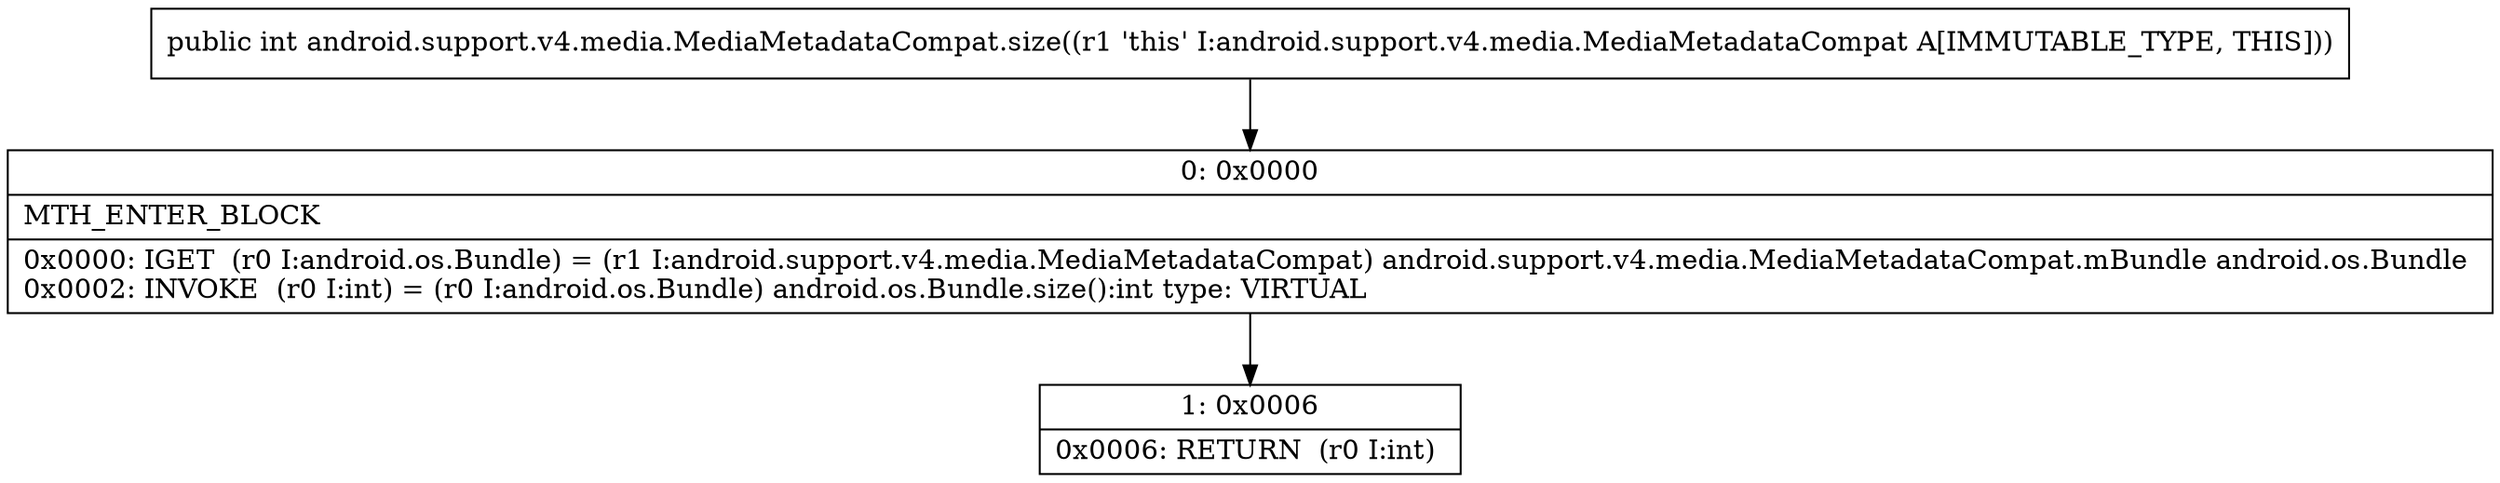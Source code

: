 digraph "CFG forandroid.support.v4.media.MediaMetadataCompat.size()I" {
Node_0 [shape=record,label="{0\:\ 0x0000|MTH_ENTER_BLOCK\l|0x0000: IGET  (r0 I:android.os.Bundle) = (r1 I:android.support.v4.media.MediaMetadataCompat) android.support.v4.media.MediaMetadataCompat.mBundle android.os.Bundle \l0x0002: INVOKE  (r0 I:int) = (r0 I:android.os.Bundle) android.os.Bundle.size():int type: VIRTUAL \l}"];
Node_1 [shape=record,label="{1\:\ 0x0006|0x0006: RETURN  (r0 I:int) \l}"];
MethodNode[shape=record,label="{public int android.support.v4.media.MediaMetadataCompat.size((r1 'this' I:android.support.v4.media.MediaMetadataCompat A[IMMUTABLE_TYPE, THIS])) }"];
MethodNode -> Node_0;
Node_0 -> Node_1;
}

